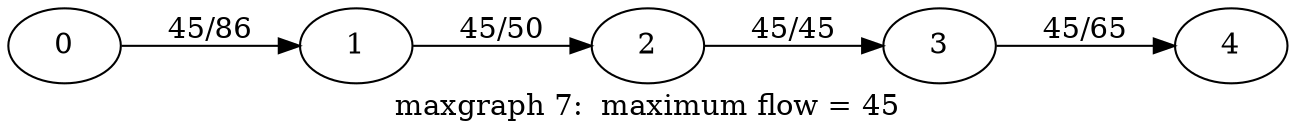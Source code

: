 digraph g{

rankdir = LR
0 -> 1 [label = " 45/86 "];
1 -> 2 [label = " 45/50 "];
2 -> 3 [label = " 45/45 "];
3 -> 4 [label = " 45/65 "];

label = " maxgraph 7:  maximum flow = 45 "
}
